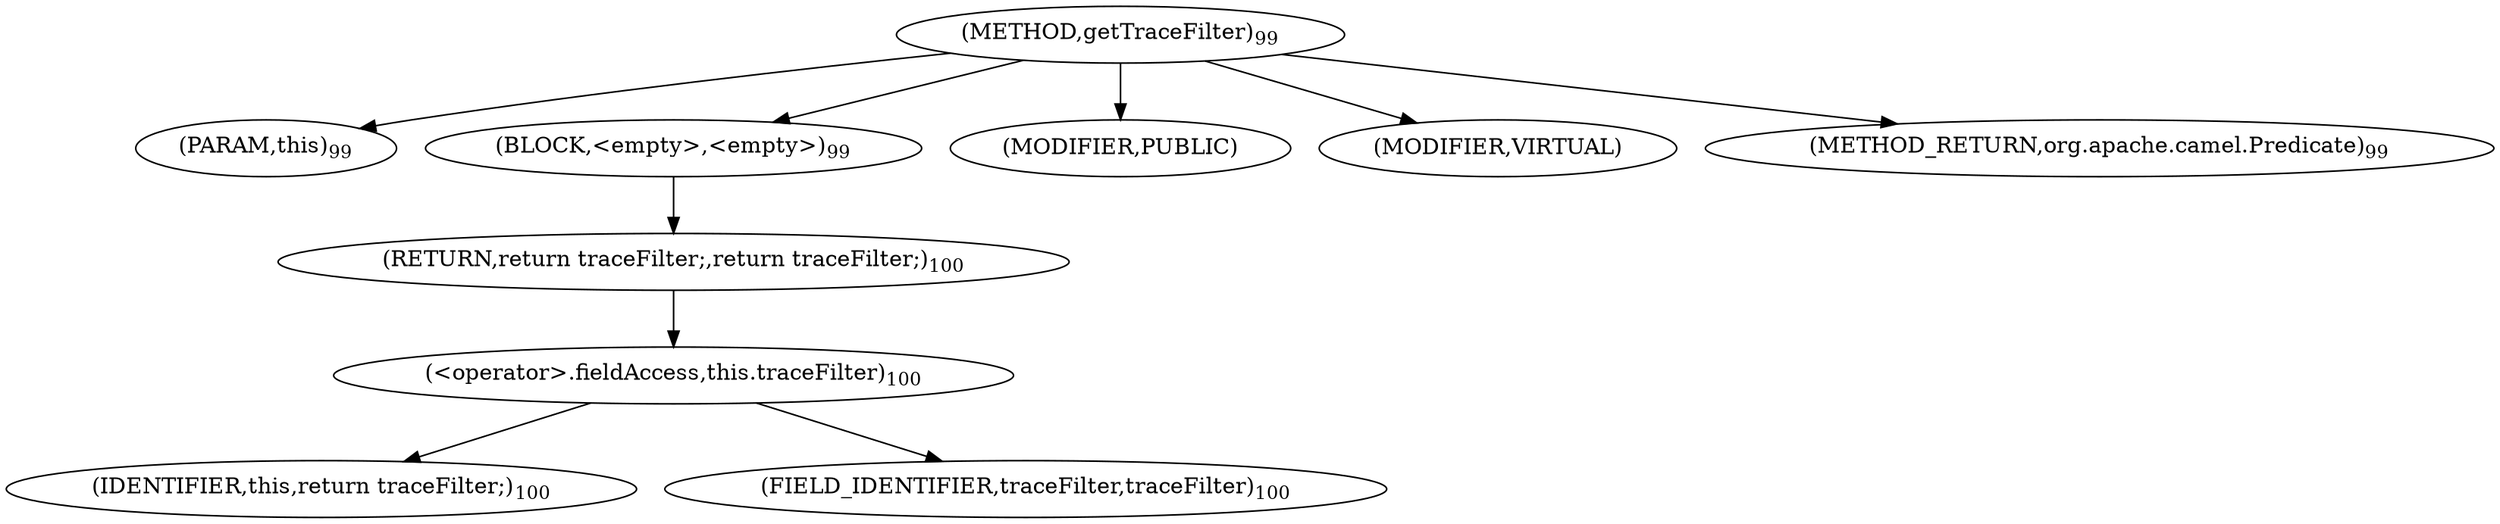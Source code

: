 digraph "getTraceFilter" {  
"197" [label = <(METHOD,getTraceFilter)<SUB>99</SUB>> ]
"198" [label = <(PARAM,this)<SUB>99</SUB>> ]
"199" [label = <(BLOCK,&lt;empty&gt;,&lt;empty&gt;)<SUB>99</SUB>> ]
"200" [label = <(RETURN,return traceFilter;,return traceFilter;)<SUB>100</SUB>> ]
"201" [label = <(&lt;operator&gt;.fieldAccess,this.traceFilter)<SUB>100</SUB>> ]
"202" [label = <(IDENTIFIER,this,return traceFilter;)<SUB>100</SUB>> ]
"203" [label = <(FIELD_IDENTIFIER,traceFilter,traceFilter)<SUB>100</SUB>> ]
"204" [label = <(MODIFIER,PUBLIC)> ]
"205" [label = <(MODIFIER,VIRTUAL)> ]
"206" [label = <(METHOD_RETURN,org.apache.camel.Predicate)<SUB>99</SUB>> ]
  "197" -> "198" 
  "197" -> "199" 
  "197" -> "204" 
  "197" -> "205" 
  "197" -> "206" 
  "199" -> "200" 
  "200" -> "201" 
  "201" -> "202" 
  "201" -> "203" 
}
